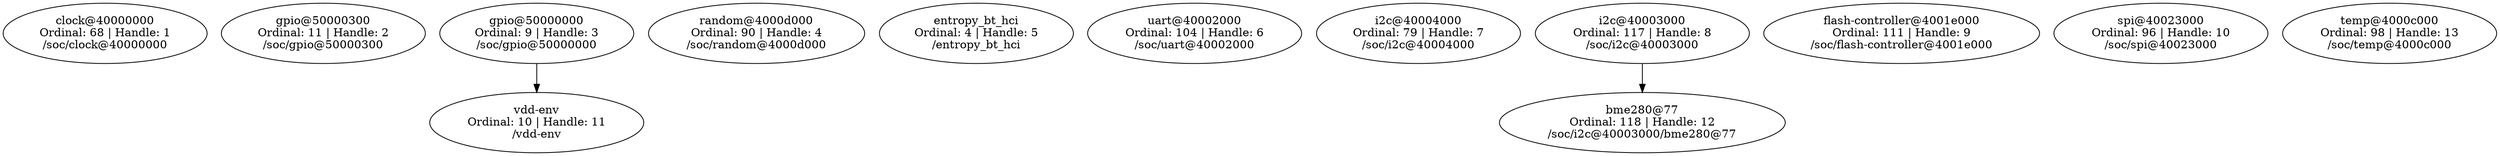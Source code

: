 // /home/michal/zephyrproject/bmp280bl/build/zephyr/zephyr_pre0.elf
digraph "Device dependency graph" {
	68 [label="clock@40000000\nOrdinal: 68 | Handle: 1\n/soc/clock@40000000"]
	11 [label="gpio@50000300\nOrdinal: 11 | Handle: 2\n/soc/gpio@50000300"]
	9 [label="gpio@50000000\nOrdinal: 9 | Handle: 3\n/soc/gpio@50000000"]
	90 [label="random@4000d000\nOrdinal: 90 | Handle: 4\n/soc/random@4000d000"]
	4 [label="entropy_bt_hci\nOrdinal: 4 | Handle: 5\n/entropy_bt_hci"]
	104 [label="uart@40002000\nOrdinal: 104 | Handle: 6\n/soc/uart@40002000"]
	79 [label="i2c@40004000\nOrdinal: 79 | Handle: 7\n/soc/i2c@40004000"]
	117 [label="i2c@40003000\nOrdinal: 117 | Handle: 8\n/soc/i2c@40003000"]
	111 [label="flash-controller@4001e000\nOrdinal: 111 | Handle: 9\n/soc/flash-controller@4001e000"]
	96 [label="spi@40023000\nOrdinal: 96 | Handle: 10\n/soc/spi@40023000"]
	10 [label="vdd-env\nOrdinal: 10 | Handle: 11\n/vdd-env"]
	118 [label="bme280@77\nOrdinal: 118 | Handle: 12\n/soc/i2c@40003000/bme280@77"]
	98 [label="temp@4000c000\nOrdinal: 98 | Handle: 13\n/soc/temp@4000c000"]
	9 -> 10
	117 -> 118
}
